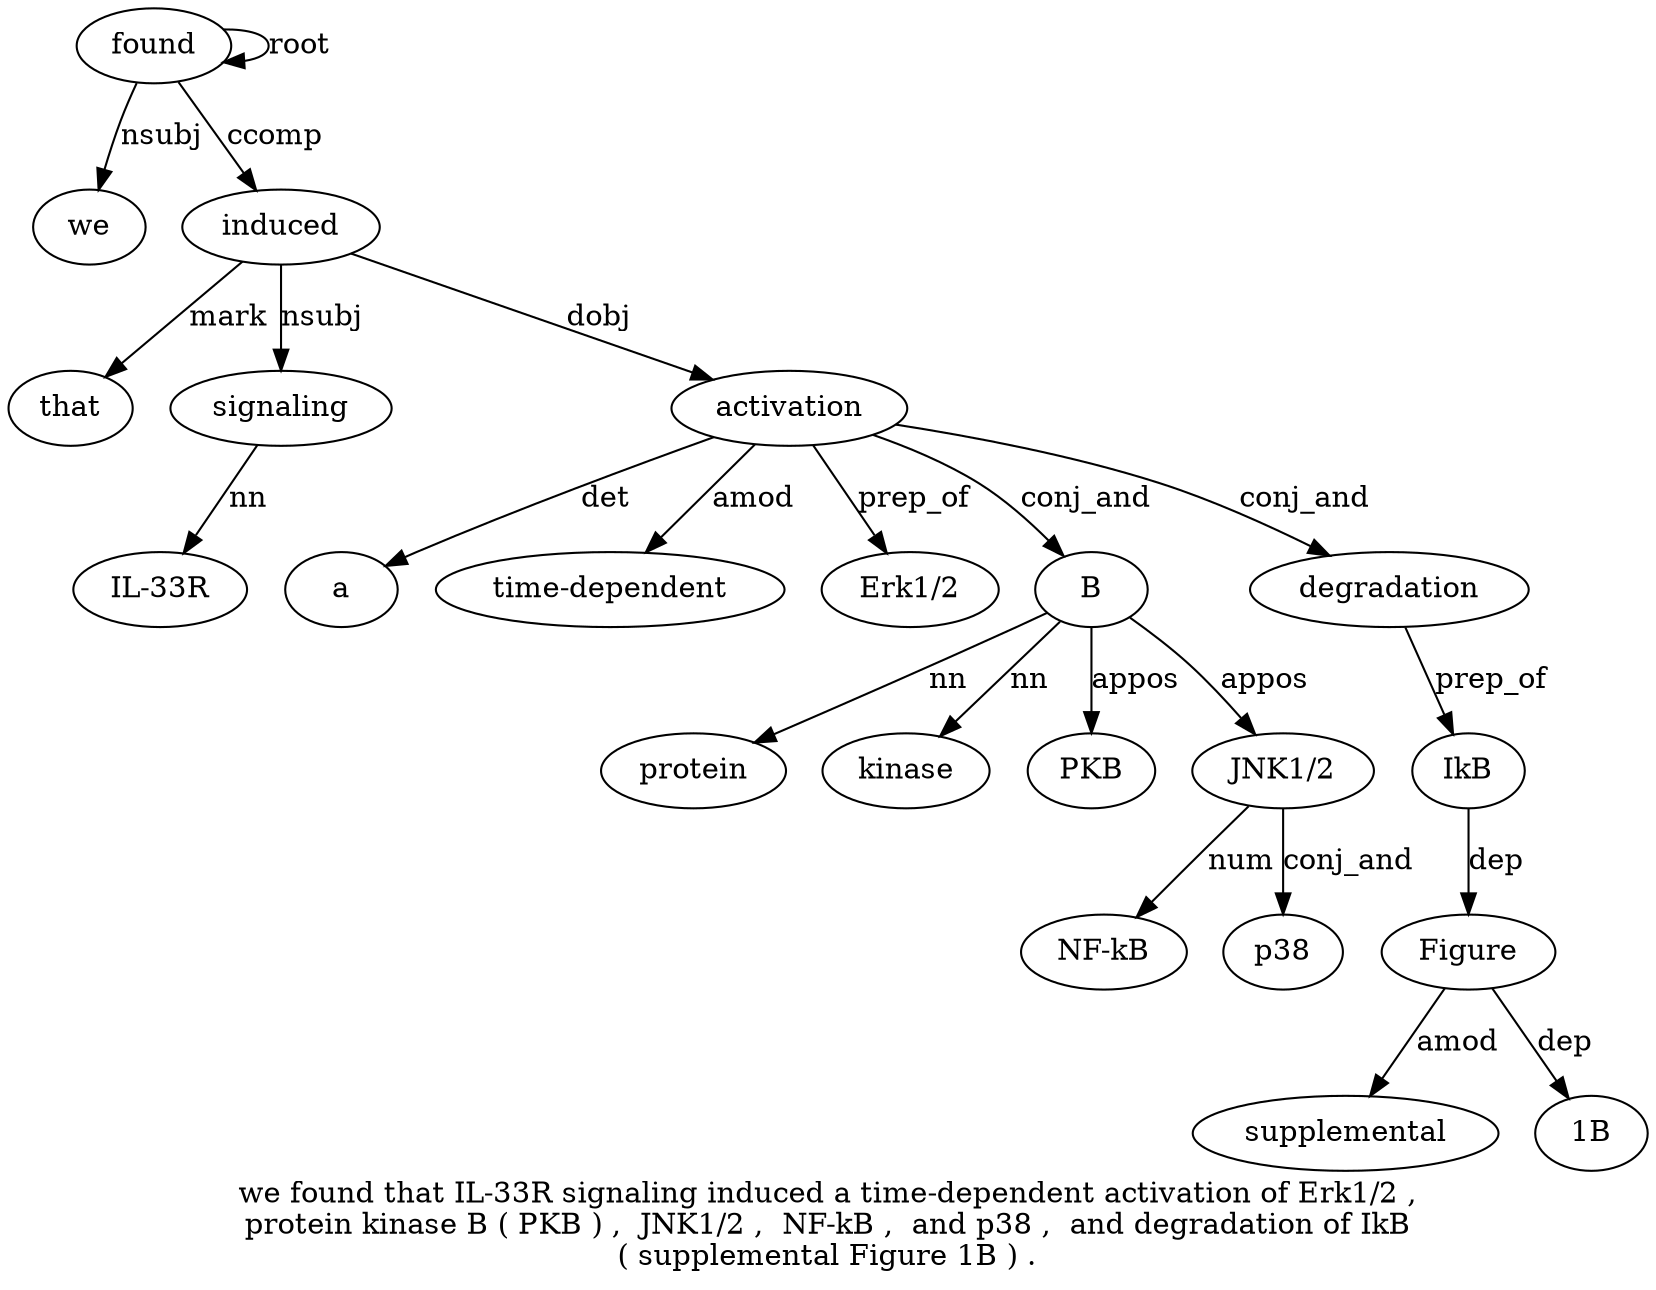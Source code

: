 digraph "we found that IL-33R signaling induced a time-dependent activation of Erk1/2 ,  protein kinase B ( PKB ) ,  JNK1/2 ,  NF-kB ,  and p38 ,  and degradation of IkB ( supplemental Figure 1B ) ." {
label="we found that IL-33R signaling induced a time-dependent activation of Erk1/2 ,
protein kinase B ( PKB ) ,  JNK1/2 ,  NF-kB ,  and p38 ,  and degradation of IkB
( supplemental Figure 1B ) .";
found2 [style=filled, fillcolor=white, label=found];
we1 [style=filled, fillcolor=white, label=we];
found2 -> we1  [label=nsubj];
found2 -> found2  [label=root];
induced6 [style=filled, fillcolor=white, label=induced];
that3 [style=filled, fillcolor=white, label=that];
induced6 -> that3  [label=mark];
signaling5 [style=filled, fillcolor=white, label=signaling];
"IL-33R4" [style=filled, fillcolor=white, label="IL-33R"];
signaling5 -> "IL-33R4"  [label=nn];
induced6 -> signaling5  [label=nsubj];
found2 -> induced6  [label=ccomp];
activation9 [style=filled, fillcolor=white, label=activation];
a7 [style=filled, fillcolor=white, label=a];
activation9 -> a7  [label=det];
"time-dependent8" [style=filled, fillcolor=white, label="time-dependent"];
activation9 -> "time-dependent8"  [label=amod];
induced6 -> activation9  [label=dobj];
"Erk1/2" [style=filled, fillcolor=white, label="Erk1/2"];
activation9 -> "Erk1/2"  [label=prep_of];
B15 [style=filled, fillcolor=white, label=B];
protein13 [style=filled, fillcolor=white, label=protein];
B15 -> protein13  [label=nn];
kinase14 [style=filled, fillcolor=white, label=kinase];
B15 -> kinase14  [label=nn];
activation9 -> B15  [label=conj_and];
PKB17 [style=filled, fillcolor=white, label=PKB];
B15 -> PKB17  [label=appos];
"JNK1/220" [style=filled, fillcolor=white, label="JNK1/2"];
B15 -> "JNK1/220"  [label=appos];
"NF-kB22" [style=filled, fillcolor=white, label="NF-kB"];
"JNK1/220" -> "NF-kB22"  [label=num];
p3825 [style=filled, fillcolor=white, label=p38];
"JNK1/220" -> p3825  [label=conj_and];
degradation28 [style=filled, fillcolor=white, label=degradation];
activation9 -> degradation28  [label=conj_and];
IkB30 [style=filled, fillcolor=white, label=IkB];
degradation28 -> IkB30  [label=prep_of];
Figure33 [style=filled, fillcolor=white, label=Figure];
supplemental32 [style=filled, fillcolor=white, label=supplemental];
Figure33 -> supplemental32  [label=amod];
IkB30 -> Figure33  [label=dep];
"1B34" [style=filled, fillcolor=white, label="1B"];
Figure33 -> "1B34"  [label=dep];
}
